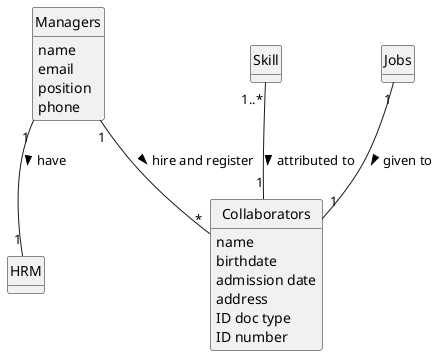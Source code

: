 @startuml
skinparam monochrome true
skinparam packageStyle rectangle
skinparam shadowing false

'left to right direction

skinparam classAttributeIconSize 0

hide circle
hide methods

'title Domain Model


class Managers {
    name
    email
    position
    phone
}
class HRM{
}
class Collaborators{
    name
    birthdate
    admission date
    address
    contact info (mobile and email)
    ID doc type
    ID number
}
Skill "1..*" -- "1"Collaborators: attributed to >
Jobs "1" -- "1"Collaborators: given to >
Managers "1"-- "*"Collaborators: hire and register >
Managers "1" -- "1" HRM : have >

@enduml